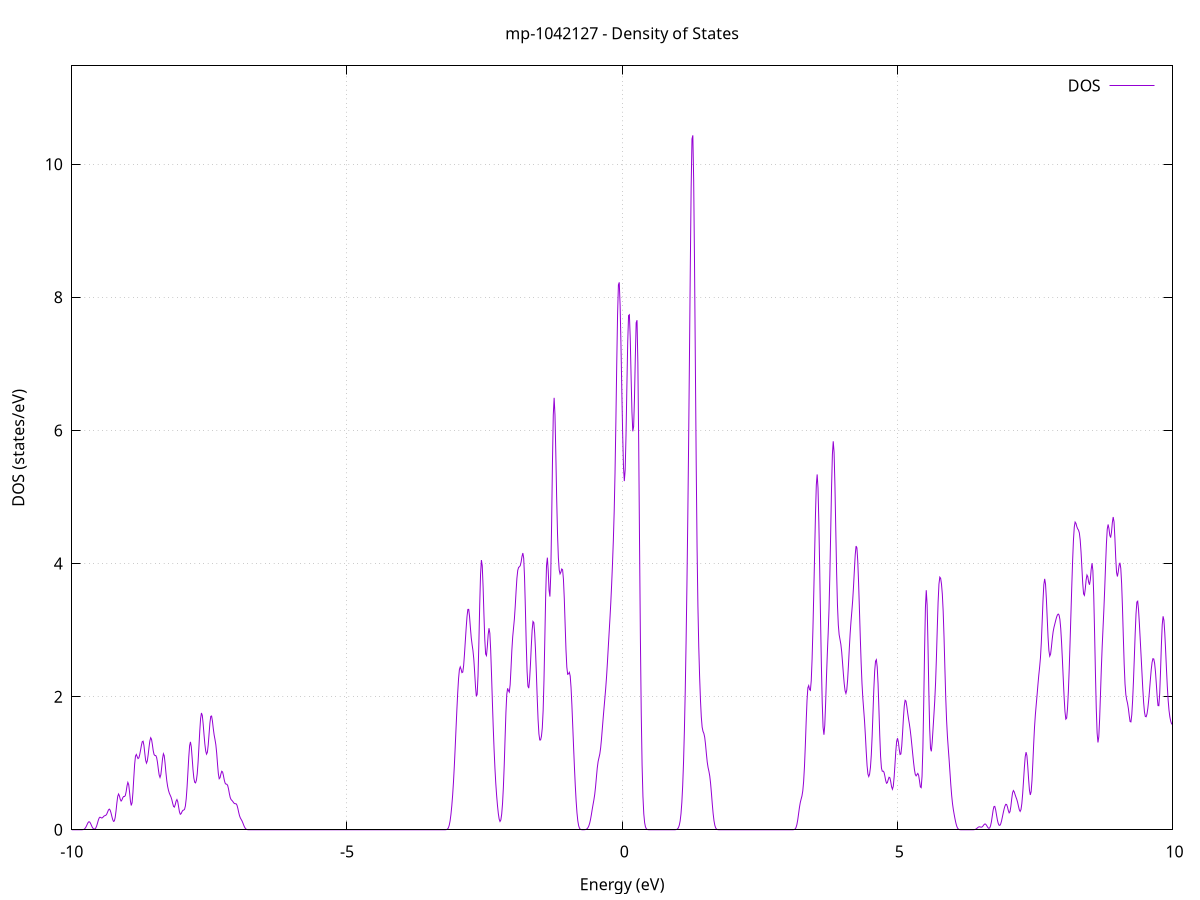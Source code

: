 set title 'mp-1042127 - Density of States'
set xlabel 'Energy (eV)'
set ylabel 'DOS (states/eV)'
set grid
set xrange [-10:10]
set yrange [0:11.476]
set xzeroaxis lt -1
set terminal png size 800,600
set output 'mp-1042127_dos_gnuplot.png'
plot '-' using 1:2 with lines title 'DOS'
-14.190700 0.000000
-14.175300 0.000000
-14.160000 0.000000
-14.144600 0.000000
-14.129200 0.000000
-14.113800 0.000000
-14.098500 0.000000
-14.083100 0.000000
-14.067700 0.000000
-14.052400 0.000000
-14.037000 0.000000
-14.021600 0.000000
-14.006300 0.000000
-13.990900 0.000000
-13.975500 0.000000
-13.960200 0.000000
-13.944800 0.000000
-13.929400 0.000000
-13.914100 0.000000
-13.898700 0.000000
-13.883300 0.000000
-13.868000 0.000000
-13.852600 0.000000
-13.837200 0.000000
-13.821900 0.000000
-13.806500 0.000000
-13.791100 0.000000
-13.775800 0.000000
-13.760400 0.000000
-13.745000 0.000000
-13.729700 0.000000
-13.714300 0.000000
-13.698900 0.000000
-13.683600 0.000000
-13.668200 0.000000
-13.652800 0.000000
-13.637500 0.000000
-13.622100 0.000000
-13.606700 0.000000
-13.591400 0.000000
-13.576000 0.000000
-13.560600 0.000000
-13.545200 0.000000
-13.529900 0.000000
-13.514500 0.000000
-13.499100 0.000000
-13.483800 0.000000
-13.468400 0.000000
-13.453000 0.000000
-13.437700 0.000000
-13.422300 0.000000
-13.406900 0.000000
-13.391600 0.000000
-13.376200 0.000000
-13.360800 0.000000
-13.345500 0.000000
-13.330100 0.000000
-13.314700 0.000000
-13.299400 0.000000
-13.284000 0.000000
-13.268600 0.000000
-13.253300 0.000000
-13.237900 0.000000
-13.222500 0.000000
-13.207200 0.000000
-13.191800 0.000000
-13.176400 0.000000
-13.161100 0.000000
-13.145700 0.000000
-13.130300 0.000000
-13.115000 0.000000
-13.099600 0.000000
-13.084200 0.000000
-13.068900 0.000000
-13.053500 0.000000
-13.038100 0.000000
-13.022800 0.000000
-13.007400 0.000000
-12.992000 0.000000
-12.976600 0.000000
-12.961300 0.000000
-12.945900 0.000000
-12.930500 0.000000
-12.915200 0.000000
-12.899800 0.000000
-12.884400 0.000000
-12.869100 0.000000
-12.853700 0.000000
-12.838300 0.000000
-12.823000 0.000000
-12.807600 0.000000
-12.792200 0.000000
-12.776900 0.000000
-12.761500 0.000000
-12.746100 0.000000
-12.730800 0.000000
-12.715400 0.000000
-12.700000 0.000000
-12.684700 0.000000
-12.669300 0.000000
-12.653900 0.000000
-12.638600 0.000100
-12.623200 0.000500
-12.607800 0.002000
-12.592500 0.006300
-12.577100 0.017300
-12.561700 0.040500
-12.546400 0.082000
-12.531000 0.146000
-12.515600 0.232500
-12.500300 0.336300
-12.484900 0.448100
-12.469500 0.556100
-12.454100 0.651400
-12.438800 0.733100
-12.423400 0.808600
-12.408000 0.887600
-12.392700 0.975000
-12.377300 1.067600
-12.361900 1.157600
-12.346600 1.237700
-12.331200 1.304400
-12.315800 1.360700
-12.300500 1.422100
-12.285100 1.514100
-12.269700 1.656100
-12.254400 1.842300
-12.239000 2.041200
-12.223600 2.213900
-12.208300 2.333500
-12.192900 2.394000
-12.177500 2.413500
-12.162200 2.426100
-12.146800 2.459400
-12.131400 2.507000
-12.116100 2.525700
-12.100700 2.466100
-12.085300 2.312600
-12.070000 2.098800
-12.054600 1.889700
-12.039200 1.747100
-12.023900 1.697600
-12.008500 1.714600
-11.993100 1.728000
-11.977800 1.665400
-11.962400 1.501400
-11.947000 1.271400
-11.931700 1.040200
-11.916300 0.856200
-11.900900 0.733900
-11.885500 0.665300
-11.870200 0.633700
-11.854800 0.617800
-11.839400 0.595000
-11.824100 0.554600
-11.808700 0.506900
-11.793300 0.473300
-11.778000 0.471600
-11.762600 0.514900
-11.747200 0.618500
-11.731900 0.793700
-11.716500 1.025700
-11.701100 1.261900
-11.685800 1.431600
-11.670400 1.488200
-11.655000 1.438900
-11.639700 1.334600
-11.624300 1.235500
-11.608900 1.185800
-11.593600 1.210800
-11.578200 1.317900
-11.562800 1.488700
-11.547500 1.675900
-11.532100 1.820400
-11.516700 1.885300
-11.501400 1.877900
-11.486000 1.834800
-11.470600 1.787000
-11.455300 1.741000
-11.439900 1.689800
-11.424500 1.631000
-11.409200 1.572500
-11.393800 1.523700
-11.378400 1.486200
-11.363100 1.451700
-11.347700 1.410300
-11.332300 1.357900
-11.316900 1.294000
-11.301600 1.220000
-11.286200 1.141600
-11.270800 1.068300
-11.255500 1.007200
-11.240100 0.957200
-11.224700 0.908300
-11.209400 0.846400
-11.194000 0.762400
-11.178600 0.662200
-11.163300 0.565700
-11.147900 0.492600
-11.132500 0.452800
-11.117200 0.449400
-11.101800 0.481800
-11.086400 0.539200
-11.071100 0.596200
-11.055700 0.623000
-11.040300 0.603200
-11.025000 0.545400
-11.009600 0.479400
-10.994200 0.436700
-10.978900 0.426900
-10.963500 0.433000
-10.948100 0.428700
-10.932800 0.399700
-10.917400 0.348500
-10.902000 0.283600
-10.886700 0.213200
-10.871300 0.146100
-10.855900 0.094300
-10.840600 0.068500
-10.825200 0.075600
-10.809800 0.116700
-10.794400 0.186000
-10.779100 0.267700
-10.763700 0.335400
-10.748300 0.361400
-10.733000 0.333000
-10.717600 0.262300
-10.702200 0.179300
-10.686900 0.113900
-10.671500 0.081000
-10.656100 0.079000
-10.640800 0.101500
-10.625400 0.160200
-10.610000 0.321400
-10.594700 0.744000
-10.579300 1.677800
-10.563900 3.360000
-10.548600 5.797600
-10.533200 8.569000
-10.517800 10.882600
-10.502500 11.980700
-10.487100 11.625900
-10.471700 10.251700
-10.456400 8.640600
-10.441000 7.423300
-10.425600 6.793400
-10.410300 6.565700
-10.394900 6.416200
-10.379500 6.091400
-10.364200 5.496100
-10.348800 4.680300
-10.333400 3.772900
-10.318100 2.905000
-10.302700 2.158100
-10.287300 1.555700
-10.272000 1.085000
-10.256600 0.724500
-10.241200 0.457600
-10.225800 0.270600
-10.210500 0.148700
-10.195100 0.075100
-10.179700 0.034300
-10.164400 0.013900
-10.149000 0.004900
-10.133600 0.001500
-10.118300 0.000400
-10.102900 0.000100
-10.087500 0.000000
-10.072200 0.000000
-10.056800 0.000000
-10.041400 0.000000
-10.026100 0.000000
-10.010700 0.000000
-9.995300 0.000000
-9.980000 0.000000
-9.964600 0.000000
-9.949200 0.000000
-9.933900 0.000000
-9.918500 0.000000
-9.903100 0.000000
-9.887800 0.000000
-9.872400 0.000000
-9.857000 0.000000
-9.841700 0.000000
-9.826300 0.000200
-9.810900 0.000700
-9.795600 0.002200
-9.780200 0.006400
-9.764800 0.015400
-9.749500 0.031700
-9.734100 0.055900
-9.718700 0.084400
-9.703400 0.109400
-9.688000 0.121300
-9.672600 0.114900
-9.657200 0.092600
-9.641900 0.063200
-9.626500 0.036500
-9.611100 0.018400
-9.595800 0.010300
-9.580400 0.012200
-9.565000 0.025900
-9.549700 0.054000
-9.534300 0.095400
-9.518900 0.141200
-9.503600 0.175900
-9.488200 0.188900
-9.472800 0.183800
-9.457500 0.176800
-9.442100 0.181000
-9.426700 0.195100
-9.411400 0.207700
-9.396000 0.212900
-9.380600 0.218100
-9.365300 0.235200
-9.349900 0.265700
-9.334500 0.296700
-9.319200 0.310600
-9.303800 0.296700
-9.288400 0.256900
-9.273100 0.204100
-9.257700 0.155100
-9.242300 0.126200
-9.227000 0.132100
-9.211600 0.184200
-9.196200 0.282500
-9.180900 0.403300
-9.165500 0.501600
-9.150100 0.537400
-9.134700 0.509000
-9.119400 0.457200
-9.104000 0.431600
-9.088600 0.448700
-9.073300 0.482600
-9.057900 0.499900
-9.042500 0.499400
-9.027200 0.515100
-9.011800 0.575000
-8.996400 0.660500
-8.981100 0.711700
-8.965700 0.678000
-8.950300 0.564700
-8.935000 0.434200
-8.919600 0.365100
-8.904200 0.407600
-8.888900 0.562000
-8.873500 0.779400
-8.858100 0.983000
-8.842800 1.106100
-8.827400 1.131300
-8.812000 1.098600
-8.796700 1.069400
-8.781300 1.080300
-8.765900 1.128500
-8.750600 1.195700
-8.735200 1.267100
-8.719800 1.323500
-8.704500 1.331200
-8.689100 1.266800
-8.673700 1.151300
-8.658400 1.044800
-8.643000 1.001300
-8.627600 1.035100
-8.612300 1.125800
-8.596900 1.238900
-8.581500 1.336700
-8.566100 1.383000
-8.550800 1.358200
-8.535400 1.277400
-8.520000 1.186500
-8.504700 1.129600
-8.489300 1.115900
-8.473900 1.115000
-8.458600 1.086400
-8.443200 1.013000
-8.427800 0.912200
-8.412500 0.823000
-8.397100 0.786100
-8.381700 0.827300
-8.366400 0.939100
-8.351000 1.069100
-8.335600 1.142300
-8.320300 1.112900
-8.304900 0.998300
-8.289500 0.857200
-8.274200 0.737900
-8.258800 0.652800
-8.243400 0.593200
-8.228100 0.550900
-8.212700 0.520800
-8.197300 0.492000
-8.182000 0.451100
-8.166600 0.396900
-8.151200 0.350300
-8.135900 0.340500
-8.120500 0.376300
-8.105100 0.429900
-8.089800 0.454100
-8.074400 0.420600
-8.059000 0.343900
-8.043700 0.268600
-8.028300 0.232900
-8.012900 0.242100
-7.997500 0.271200
-7.982200 0.291400
-7.966800 0.296100
-7.951400 0.306800
-7.936100 0.356600
-7.920700 0.467800
-7.905300 0.642900
-7.890000 0.864000
-7.874600 1.091000
-7.859200 1.262900
-7.843900 1.320100
-7.828500 1.245100
-7.813100 1.081100
-7.797800 0.905100
-7.782400 0.777400
-7.767000 0.714200
-7.751700 0.704300
-7.736300 0.742100
-7.720900 0.840800
-7.705600 1.012400
-7.690200 1.242500
-7.674800 1.483700
-7.659500 1.672000
-7.644100 1.754700
-7.628700 1.717700
-7.613400 1.592800
-7.598000 1.435400
-7.582600 1.291300
-7.567300 1.185500
-7.551900 1.136300
-7.536500 1.163000
-7.521200 1.272000
-7.505800 1.437300
-7.490400 1.602100
-7.475000 1.704000
-7.459700 1.709100
-7.444300 1.630900
-7.428900 1.519700
-7.413600 1.425000
-7.398200 1.356200
-7.382800 1.278700
-7.367500 1.153600
-7.352100 0.987800
-7.336700 0.839000
-7.321400 0.767000
-7.306000 0.781900
-7.290600 0.839200
-7.275300 0.879000
-7.259900 0.868400
-7.244500 0.813700
-7.229200 0.746800
-7.213800 0.700200
-7.198400 0.685300
-7.183100 0.684400
-7.167700 0.665900
-7.152300 0.613800
-7.137000 0.543500
-7.121600 0.485500
-7.106200 0.454900
-7.090900 0.441300
-7.075500 0.426800
-7.060100 0.407700
-7.044800 0.394100
-7.029400 0.391900
-7.014000 0.390200
-6.998700 0.369600
-6.983300 0.323100
-6.967900 0.263600
-6.952600 0.211700
-6.937200 0.177600
-6.921800 0.155200
-6.906400 0.132000
-6.891100 0.101900
-6.875700 0.068600
-6.860300 0.039500
-6.845000 0.019300
-6.829600 0.008000
-6.814200 0.002800
-6.798900 0.000800
-6.783500 0.000200
-6.768100 0.000000
-6.752800 0.000000
-6.737400 0.000000
-6.722000 0.000000
-6.706700 0.000000
-6.691300 0.000000
-6.675900 0.000000
-6.660600 0.000000
-6.645200 0.000000
-6.629800 0.000000
-6.614500 0.000000
-6.599100 0.000000
-6.583700 0.000000
-6.568400 0.000000
-6.553000 0.000000
-6.537600 0.000000
-6.522300 0.000000
-6.506900 0.000000
-6.491500 0.000000
-6.476200 0.000000
-6.460800 0.000000
-6.445400 0.000000
-6.430100 0.000000
-6.414700 0.000000
-6.399300 0.000000
-6.384000 0.000000
-6.368600 0.000000
-6.353200 0.000000
-6.337800 0.000000
-6.322500 0.000000
-6.307100 0.000000
-6.291700 0.000000
-6.276400 0.000000
-6.261000 0.000000
-6.245600 0.000000
-6.230300 0.000000
-6.214900 0.000000
-6.199500 0.000000
-6.184200 0.000000
-6.168800 0.000000
-6.153400 0.000000
-6.138100 0.000000
-6.122700 0.000000
-6.107300 0.000000
-6.092000 0.000000
-6.076600 0.000000
-6.061200 0.000000
-6.045900 0.000000
-6.030500 0.000000
-6.015100 0.000000
-5.999800 0.000000
-5.984400 0.000000
-5.969000 0.000000
-5.953700 0.000000
-5.938300 0.000000
-5.922900 0.000000
-5.907600 0.000000
-5.892200 0.000000
-5.876800 0.000000
-5.861500 0.000000
-5.846100 0.000000
-5.830700 0.000000
-5.815300 0.000000
-5.800000 0.000000
-5.784600 0.000000
-5.769200 0.000000
-5.753900 0.000000
-5.738500 0.000000
-5.723100 0.000000
-5.707800 0.000000
-5.692400 0.000000
-5.677000 0.000000
-5.661700 0.000000
-5.646300 0.000000
-5.630900 0.000000
-5.615600 0.000000
-5.600200 0.000000
-5.584800 0.000000
-5.569500 0.000000
-5.554100 0.000000
-5.538700 0.000000
-5.523400 0.000000
-5.508000 0.000000
-5.492600 0.000000
-5.477300 0.000000
-5.461900 0.000000
-5.446500 0.000000
-5.431200 0.000000
-5.415800 0.000000
-5.400400 0.000000
-5.385100 0.000000
-5.369700 0.000000
-5.354300 0.000000
-5.339000 0.000000
-5.323600 0.000000
-5.308200 0.000000
-5.292900 0.000000
-5.277500 0.000000
-5.262100 0.000000
-5.246700 0.000000
-5.231400 0.000000
-5.216000 0.000000
-5.200600 0.000000
-5.185300 0.000000
-5.169900 0.000000
-5.154500 0.000000
-5.139200 0.000000
-5.123800 0.000000
-5.108400 0.000000
-5.093100 0.000000
-5.077700 0.000000
-5.062300 0.000000
-5.047000 0.000000
-5.031600 0.000000
-5.016200 0.000000
-5.000900 0.000000
-4.985500 0.000000
-4.970100 0.000000
-4.954800 0.000000
-4.939400 0.000000
-4.924000 0.000000
-4.908700 0.000000
-4.893300 0.000000
-4.877900 0.000000
-4.862600 0.000000
-4.847200 0.000000
-4.831800 0.000000
-4.816500 0.000000
-4.801100 0.000000
-4.785700 0.000000
-4.770400 0.000000
-4.755000 0.000000
-4.739600 0.000000
-4.724300 0.000000
-4.708900 0.000000
-4.693500 0.000000
-4.678100 0.000000
-4.662800 0.000000
-4.647400 0.000000
-4.632000 0.000000
-4.616700 0.000000
-4.601300 0.000000
-4.585900 0.000000
-4.570600 0.000000
-4.555200 0.000000
-4.539800 0.000000
-4.524500 0.000000
-4.509100 0.000000
-4.493700 0.000000
-4.478400 0.000000
-4.463000 0.000000
-4.447600 0.000000
-4.432300 0.000000
-4.416900 0.000000
-4.401500 0.000000
-4.386200 0.000000
-4.370800 0.000000
-4.355400 0.000000
-4.340100 0.000000
-4.324700 0.000000
-4.309300 0.000000
-4.294000 0.000000
-4.278600 0.000000
-4.263200 0.000000
-4.247900 0.000000
-4.232500 0.000000
-4.217100 0.000000
-4.201800 0.000000
-4.186400 0.000000
-4.171000 0.000000
-4.155600 0.000000
-4.140300 0.000000
-4.124900 0.000000
-4.109500 0.000000
-4.094200 0.000000
-4.078800 0.000000
-4.063400 0.000000
-4.048100 0.000000
-4.032700 0.000000
-4.017300 0.000000
-4.002000 0.000000
-3.986600 0.000000
-3.971200 0.000000
-3.955900 0.000000
-3.940500 0.000000
-3.925100 0.000000
-3.909800 0.000000
-3.894400 0.000000
-3.879000 0.000000
-3.863700 0.000000
-3.848300 0.000000
-3.832900 0.000000
-3.817600 0.000000
-3.802200 0.000000
-3.786800 0.000000
-3.771500 0.000000
-3.756100 0.000000
-3.740700 0.000000
-3.725400 0.000000
-3.710000 0.000000
-3.694600 0.000000
-3.679300 0.000000
-3.663900 0.000000
-3.648500 0.000000
-3.633200 0.000000
-3.617800 0.000000
-3.602400 0.000000
-3.587000 0.000000
-3.571700 0.000000
-3.556300 0.000000
-3.540900 0.000000
-3.525600 0.000000
-3.510200 0.000000
-3.494800 0.000000
-3.479500 0.000000
-3.464100 0.000000
-3.448700 0.000000
-3.433400 0.000000
-3.418000 0.000000
-3.402600 0.000000
-3.387300 0.000000
-3.371900 0.000000
-3.356500 0.000000
-3.341200 0.000000
-3.325800 0.000000
-3.310400 0.000000
-3.295100 0.000000
-3.279700 0.000000
-3.264300 0.000000
-3.249000 0.000000
-3.233600 0.000000
-3.218200 0.000200
-3.202900 0.001000
-3.187500 0.003700
-3.172100 0.011500
-3.156800 0.030400
-3.141400 0.068700
-3.126000 0.134200
-3.110700 0.231200
-3.095300 0.359900
-3.079900 0.521000
-3.064600 0.719300
-3.049200 0.958600
-3.033800 1.231900
-3.018400 1.520000
-3.003100 1.801700
-2.987700 2.059200
-2.972300 2.271200
-2.957000 2.407300
-2.941600 2.447300
-2.926200 2.410600
-2.910900 2.360800
-2.895500 2.369300
-2.880100 2.468500
-2.864800 2.638600
-2.849400 2.837400
-2.834000 3.033400
-2.818700 3.203500
-2.803300 3.310400
-2.787900 3.311500
-2.772600 3.201500
-2.757200 3.034900
-2.741800 2.885400
-2.726500 2.782800
-2.711100 2.694900
-2.695700 2.566100
-2.680400 2.373500
-2.665000 2.155500
-2.649600 2.005800
-2.634300 2.034800
-2.618900 2.309700
-2.603500 2.801000
-2.588200 3.373200
-2.572800 3.839500
-2.557400 4.051800
-2.542100 3.967500
-2.526700 3.651900
-2.511300 3.235600
-2.495900 2.861400
-2.480600 2.640400
-2.465200 2.616700
-2.449800 2.750300
-2.434500 2.931600
-2.419100 3.028400
-2.403700 2.950600
-2.388400 2.692300
-2.373000 2.319800
-2.357600 1.916900
-2.342300 1.538700
-2.326900 1.206900
-2.311500 0.927000
-2.296200 0.699000
-2.280800 0.515700
-2.265400 0.366000
-2.250100 0.245500
-2.234700 0.160800
-2.219300 0.124600
-2.204000 0.147400
-2.188600 0.235500
-2.173200 0.395800
-2.157900 0.639100
-2.142500 0.972600
-2.127100 1.372700
-2.111800 1.762200
-2.096400 2.033300
-2.081000 2.125000
-2.065700 2.089600
-2.050300 2.068300
-2.034900 2.179300
-2.019600 2.422200
-2.004200 2.693700
-1.988800 2.897400
-1.973500 3.031300
-1.958100 3.166600
-1.942700 3.356500
-1.927300 3.582200
-1.912000 3.779100
-1.896600 3.898600
-1.881200 3.942200
-1.865900 3.950700
-1.850500 3.969800
-1.835100 4.024700
-1.819800 4.106000
-1.804400 4.157400
-1.789000 4.081600
-1.773700 3.799700
-1.758300 3.331200
-1.742900 2.806800
-1.727600 2.385500
-1.712200 2.158100
-1.696800 2.127700
-1.681500 2.253100
-1.666100 2.484400
-1.650700 2.760100
-1.635400 3.000300
-1.620000 3.129500
-1.604600 3.111500
-1.589300 2.954900
-1.573900 2.689200
-1.558500 2.348900
-1.543200 1.982600
-1.527800 1.658900
-1.512400 1.441500
-1.497100 1.348800
-1.481700 1.348800
-1.466300 1.404600
-1.451000 1.529700
-1.435600 1.791000
-1.420200 2.247600
-1.404900 2.870800
-1.389500 3.514000
-1.374100 3.968900
-1.358700 4.087900
-1.343400 3.894100
-1.328000 3.599100
-1.312600 3.503300
-1.297300 3.828400
-1.281900 4.575700
-1.266500 5.499100
-1.251200 6.230800
-1.235800 6.489600
-1.220400 6.233100
-1.205100 5.644600
-1.189700 4.986000
-1.174300 4.446400
-1.159000 4.090700
-1.143600 3.902900
-1.128200 3.844400
-1.112900 3.870300
-1.097500 3.917900
-1.082100 3.905900
-1.066800 3.764200
-1.051400 3.474000
-1.036000 3.087300
-1.020700 2.709200
-1.005300 2.443900
-0.989900 2.335800
-0.974600 2.342900
-0.959200 2.365400
-0.943800 2.309200
-0.928500 2.137500
-0.913100 1.872400
-0.897700 1.561100
-0.882400 1.242900
-0.867000 0.940500
-0.851600 0.667300
-0.836200 0.435600
-0.820900 0.256200
-0.805500 0.133200
-0.790100 0.060200
-0.774800 0.023400
-0.759400 0.007700
-0.744000 0.002200
-0.728700 0.000500
-0.713300 0.000200
-0.697900 0.000200
-0.682600 0.000900
-0.667200 0.002700
-0.651800 0.007100
-0.636500 0.016100
-0.621100 0.032100
-0.605700 0.057800
-0.590400 0.097000
-0.575000 0.152900
-0.559600 0.224700
-0.544300 0.303600
-0.528900 0.378200
-0.513500 0.448600
-0.498200 0.532400
-0.482800 0.648600
-0.467400 0.792200
-0.452100 0.928900
-0.436700 1.024900
-0.421300 1.082200
-0.406000 1.138100
-0.390600 1.230000
-0.375200 1.364800
-0.359900 1.522300
-0.344500 1.680900
-0.329100 1.831100
-0.313800 1.975800
-0.298400 2.127500
-0.283000 2.303800
-0.267600 2.511700
-0.252300 2.736200
-0.236900 2.956800
-0.221500 3.174500
-0.206200 3.412100
-0.190800 3.686100
-0.175400 3.993700
-0.160100 4.341700
-0.144700 4.775900
-0.129300 5.362900
-0.114000 6.124600
-0.098600 6.977200
-0.083200 7.733600
-0.067900 8.186400
-0.052500 8.223800
-0.037100 7.882900
-0.021800 7.298900
-0.006400 6.616500
0.009000 5.958700
0.024300 5.453300
0.039700 5.238400
0.055100 5.406100
0.070400 5.929900
0.085800 6.648000
0.101200 7.320900
0.116500 7.725400
0.131900 7.737200
0.147300 7.378500
0.162600 6.812900
0.178000 6.277800
0.193400 5.986400
0.208700 6.057000
0.224100 6.483100
0.239500 7.106600
0.254800 7.616800
0.270200 7.655200
0.285600 7.017000
0.301000 5.789000
0.316300 4.289100
0.331700 2.867500
0.347100 1.743900
0.362400 0.973000
0.377800 0.501900
0.393200 0.240300
0.408500 0.106700
0.423900 0.043500
0.439300 0.016000
0.454600 0.005200
0.470000 0.001500
0.485400 0.000400
0.500700 0.000100
0.516100 0.000000
0.531500 0.000000
0.546800 0.000000
0.562200 0.000000
0.577600 0.000000
0.592900 0.000000
0.608300 0.000000
0.623700 0.000000
0.639000 0.000000
0.654400 0.000000
0.669800 0.000000
0.685100 0.000000
0.700500 0.000000
0.715900 0.000000
0.731200 0.000000
0.746600 0.000000
0.762000 0.000000
0.777300 0.000000
0.792700 0.000000
0.808100 0.000000
0.823500 0.000000
0.838800 0.000000
0.854200 0.000000
0.869600 0.000000
0.884900 0.000000
0.900300 0.000000
0.915700 0.000000
0.931000 0.000000
0.946400 0.000100
0.961800 0.000500
0.977100 0.001700
0.992500 0.005300
1.007900 0.014100
1.023200 0.032800
1.038600 0.068800
1.054000 0.132900
1.069300 0.240500
1.084700 0.410400
1.100100 0.662000
1.115400 1.012700
1.130800 1.479500
1.146200 2.076600
1.161500 2.807300
1.176900 3.665000
1.192300 4.652700
1.207600 5.793500
1.223000 7.090200
1.238400 8.448700
1.253700 9.642300
1.269100 10.378400
1.284500 10.432500
1.299800 9.758500
1.315200 8.509400
1.330600 6.976200
1.345900 5.478600
1.361300 4.249200
1.376700 3.362100
1.392100 2.751900
1.407400 2.305900
1.422800 1.955300
1.438200 1.695800
1.453500 1.542500
1.468900 1.478900
1.484300 1.449200
1.499600 1.392600
1.515000 1.283500
1.530400 1.144100
1.545700 1.019500
1.561100 0.936100
1.576500 0.878800
1.591800 0.807800
1.607200 0.695500
1.622600 0.546200
1.637900 0.386400
1.653300 0.244300
1.668700 0.136800
1.684000 0.067100
1.699400 0.028600
1.714800 0.010400
1.730100 0.003200
1.745500 0.000800
1.760900 0.000200
1.776200 0.000000
1.791600 0.000000
1.807000 0.000000
1.822300 0.000000
1.837700 0.000000
1.853100 0.000000
1.868400 0.000000
1.883800 0.000000
1.899200 0.000000
1.914500 0.000000
1.929900 0.000000
1.945300 0.000000
1.960700 0.000000
1.976000 0.000000
1.991400 0.000000
2.006800 0.000000
2.022100 0.000000
2.037500 0.000000
2.052900 0.000000
2.068200 0.000000
2.083600 0.000000
2.099000 0.000000
2.114300 0.000000
2.129700 0.000000
2.145100 0.000000
2.160400 0.000000
2.175800 0.000000
2.191200 0.000000
2.206500 0.000000
2.221900 0.000000
2.237300 0.000000
2.252600 0.000000
2.268000 0.000000
2.283400 0.000000
2.298700 0.000000
2.314100 0.000000
2.329500 0.000000
2.344800 0.000000
2.360200 0.000000
2.375600 0.000000
2.390900 0.000000
2.406300 0.000000
2.421700 0.000000
2.437000 0.000000
2.452400 0.000000
2.467800 0.000000
2.483200 0.000000
2.498500 0.000000
2.513900 0.000000
2.529300 0.000000
2.544600 0.000000
2.560000 0.000000
2.575400 0.000000
2.590700 0.000000
2.606100 0.000000
2.621500 0.000000
2.636800 0.000000
2.652200 0.000000
2.667600 0.000000
2.682900 0.000000
2.698300 0.000000
2.713700 0.000000
2.729000 0.000000
2.744400 0.000000
2.759800 0.000000
2.775100 0.000000
2.790500 0.000000
2.805900 0.000000
2.821200 0.000000
2.836600 0.000000
2.852000 0.000000
2.867300 0.000000
2.882700 0.000000
2.898100 0.000000
2.913400 0.000000
2.928800 0.000000
2.944200 0.000000
2.959500 0.000000
2.974900 0.000000
2.990300 0.000000
3.005600 0.000000
3.021000 0.000000
3.036400 0.000000
3.051800 0.000000
3.067100 0.000000
3.082500 0.000000
3.097900 0.000200
3.113200 0.001000
3.128600 0.003900
3.144000 0.012500
3.159300 0.033800
3.174700 0.076600
3.190100 0.146400
3.205400 0.237400
3.220800 0.331100
3.236200 0.406600
3.251500 0.458700
3.266900 0.506400
3.282300 0.583900
3.297600 0.725100
3.313000 0.952100
3.328400 1.264400
3.343700 1.621800
3.359100 1.941400
3.374500 2.133300
3.389800 2.165900
3.405200 2.107900
3.420600 2.094800
3.435900 2.239000
3.451300 2.563400
3.466700 3.020100
3.482000 3.558400
3.497400 4.148900
3.512800 4.732600
3.528100 5.179600
3.543500 5.338100
3.558900 5.134100
3.574200 4.617100
3.589600 3.915200
3.605000 3.163000
3.620400 2.465900
3.635700 1.903000
3.651100 1.540400
3.666500 1.427700
3.681800 1.570300
3.697200 1.899800
3.712600 2.290400
3.727900 2.638900
3.743300 2.946200
3.758700 3.310200
3.774000 3.824500
3.789400 4.476200
3.804800 5.137400
3.820100 5.637100
3.835500 5.835600
3.850900 5.669100
3.866200 5.180000
3.881600 4.516800
3.897000 3.870300
3.912300 3.378200
3.927700 3.078400
3.943100 2.930500
3.958400 2.859100
3.973800 2.787900
3.989200 2.671300
4.004500 2.511600
4.019900 2.341900
4.035300 2.193500
4.050600 2.087900
4.066000 2.048300
4.081400 2.100000
4.096700 2.250200
4.112100 2.473900
4.127500 2.722100
4.142900 2.947300
4.158200 3.128700
4.173600 3.282000
4.189000 3.446900
4.204300 3.655400
4.219700 3.901000
4.235100 4.129900
4.250400 4.262400
4.265800 4.235100
4.281200 4.035300
4.296500 3.702900
4.311900 3.300400
4.327300 2.886100
4.342600 2.506900
4.358000 2.199400
4.373400 1.975800
4.388700 1.806900
4.404100 1.635200
4.419500 1.420300
4.434800 1.177900
4.450200 0.966800
4.465600 0.837900
4.480900 0.800000
4.496300 0.835400
4.511700 0.936800
4.527000 1.121700
4.542400 1.404900
4.557800 1.759600
4.573100 2.112100
4.588500 2.383100
4.603900 2.532500
4.619200 2.555400
4.634600 2.446300
4.650000 2.193800
4.665300 1.822600
4.680700 1.420900
4.696100 1.101300
4.711500 0.927500
4.726800 0.879000
4.742200 0.881400
4.757600 0.865600
4.772900 0.810000
4.788300 0.740300
4.803700 0.698800
4.819000 0.707800
4.834400 0.752100
4.849800 0.789400
4.865100 0.781100
4.880500 0.721400
4.895900 0.645600
4.911200 0.609200
4.926600 0.654800
4.942000 0.789500
4.957300 0.983800
4.972700 1.183900
4.988100 1.328900
5.003400 1.374900
5.018800 1.320000
5.034200 1.213000
5.049500 1.130900
5.064900 1.138700
5.080300 1.257300
5.095600 1.458500
5.111000 1.681300
5.126400 1.858900
5.141700 1.945200
5.157100 1.933200
5.172500 1.854800
5.187800 1.756800
5.203200 1.669000
5.218600 1.590300
5.233900 1.501700
5.249300 1.391700
5.264700 1.265800
5.280100 1.136300
5.295400 1.012300
5.310800 0.904500
5.326200 0.831700
5.341500 0.809900
5.356900 0.828800
5.372300 0.846400
5.387600 0.818100
5.403000 0.735300
5.418400 0.644000
5.433700 0.632600
5.449100 0.803000
5.464500 1.230400
5.479800 1.906700
5.495200 2.693000
5.510600 3.339000
5.525900 3.599100
5.541300 3.380000
5.556700 2.798400
5.572000 2.103000
5.587400 1.534000
5.602800 1.224100
5.618100 1.178300
5.633500 1.311600
5.648900 1.514300
5.664200 1.718300
5.679600 1.930800
5.695000 2.207100
5.710300 2.582200
5.725700 3.019300
5.741100 3.420500
5.756400 3.689600
5.771800 3.795500
5.787200 3.778200
5.802600 3.690900
5.817900 3.538000
5.833300 3.279400
5.848700 2.895200
5.864000 2.435000
5.879400 1.994700
5.894800 1.649400
5.910100 1.408100
5.925500 1.226600
5.940900 1.053500
5.956200 0.867200
5.971600 0.680700
5.987000 0.519100
6.002300 0.395800
6.017700 0.304500
6.033100 0.229900
6.048400 0.162000
6.063800 0.101800
6.079200 0.055400
6.094500 0.025700
6.109900 0.010000
6.125300 0.003300
6.140600 0.000900
6.156000 0.000200
6.171400 0.000000
6.186700 0.000000
6.202100 0.000000
6.217500 0.000000
6.232800 0.000000
6.248200 0.000000
6.263600 0.000000
6.278900 0.000000
6.294300 0.000000
6.309700 0.000000
6.325000 0.000000
6.340400 0.000000
6.355800 0.000000
6.371200 0.000200
6.386500 0.000700
6.401900 0.002300
6.417300 0.006000
6.432600 0.012900
6.448000 0.023000
6.463400 0.034300
6.478700 0.042600
6.494100 0.044800
6.509500 0.041800
6.524800 0.038800
6.540200 0.042500
6.555600 0.055400
6.570900 0.073200
6.586300 0.086100
6.601700 0.086000
6.617000 0.071900
6.632400 0.050300
6.647800 0.030900
6.663100 0.021600
6.678500 0.028700
6.693900 0.059100
6.709200 0.118400
6.724600 0.202300
6.740000 0.289800
6.755300 0.347800
6.770700 0.351800
6.786100 0.303200
6.801400 0.227300
6.816800 0.153500
6.832200 0.099200
6.847500 0.069700
6.862900 0.065600
6.878300 0.087300
6.893600 0.132300
6.909000 0.191800
6.924400 0.254100
6.939800 0.310500
6.955100 0.355800
6.970500 0.382700
6.985900 0.380000
7.001200 0.343800
7.016600 0.290100
7.032000 0.254200
7.047300 0.271100
7.062700 0.350000
7.078100 0.461700
7.093400 0.554100
7.108800 0.589200
7.124200 0.570100
7.139500 0.529000
7.154900 0.491800
7.170300 0.457500
7.185600 0.412400
7.201000 0.354300
7.216400 0.300400
7.231700 0.276200
7.247100 0.303800
7.262500 0.394000
7.277800 0.543900
7.293200 0.735800
7.308600 0.936500
7.323900 1.097300
7.339300 1.165800
7.354700 1.112300
7.370000 0.955700
7.385400 0.758700
7.400800 0.595700
7.416100 0.523400
7.431500 0.571500
7.446900 0.741600
7.462300 1.001800
7.477600 1.289400
7.493000 1.540800
7.508400 1.729800
7.523700 1.878100
7.539100 2.023200
7.554500 2.176400
7.569800 2.317700
7.585200 2.439300
7.600600 2.581600
7.615900 2.803900
7.631300 3.113600
7.646700 3.439600
7.662000 3.681100
7.677400 3.769700
7.692800 3.690400
7.708100 3.472400
7.723500 3.179700
7.738900 2.895500
7.754200 2.692700
7.769600 2.608600
7.785000 2.639200
7.800300 2.746000
7.815700 2.872800
7.831100 2.974100
7.846400 3.040500
7.861800 3.091200
7.877200 3.142600
7.892500 3.191000
7.907900 3.225600
7.923300 3.240700
7.938600 3.226900
7.954000 3.161900
7.969400 3.022900
7.984700 2.809500
8.000100 2.545100
8.015500 2.261000
8.030900 1.990700
8.046200 1.775900
8.061600 1.661900
8.077000 1.677100
8.092300 1.821400
8.107700 2.074700
8.123100 2.410900
8.138400 2.802500
8.153800 3.221300
8.169200 3.639900
8.184500 4.028000
8.199900 4.345000
8.215300 4.548200
8.230600 4.622600
8.246000 4.603300
8.261400 4.554700
8.276700 4.521900
8.292100 4.502300
8.307500 4.458900
8.322800 4.354300
8.338200 4.173500
8.353600 3.936000
8.368900 3.699600
8.384300 3.543600
8.399700 3.521500
8.415000 3.618100
8.430400 3.751800
8.445800 3.827400
8.461100 3.802300
8.476500 3.720100
8.491900 3.681200
8.507200 3.756900
8.522600 3.910800
8.538000 4.004500
8.553300 3.892800
8.568700 3.525300
8.584100 2.970300
8.599500 2.360000
8.614800 1.823600
8.630200 1.456100
8.645600 1.311600
8.660900 1.397300
8.676300 1.668600
8.691700 2.040800
8.707000 2.421100
8.722400 2.751000
8.737800 3.031700
8.753100 3.309000
8.768500 3.624700
8.783900 3.973000
8.799200 4.295900
8.814600 4.516600
8.830000 4.586700
8.845300 4.525800
8.860700 4.424100
8.876100 4.389700
8.891400 4.470100
8.906800 4.612500
8.922200 4.698700
8.937500 4.627200
8.952900 4.389500
8.968300 4.087500
8.983600 3.865400
8.999000 3.805000
9.014400 3.875500
9.029700 3.975800
9.045100 4.011000
9.060500 3.925900
9.075800 3.696700
9.091200 3.333300
9.106600 2.897200
9.122000 2.488900
9.137300 2.192400
9.152700 2.027900
9.168100 1.952600
9.183400 1.899000
9.198800 1.818700
9.214200 1.711800
9.229500 1.625500
9.244900 1.620600
9.260300 1.729500
9.275600 1.944700
9.291000 2.239000
9.306400 2.583400
9.321700 2.939200
9.337100 3.242900
9.352500 3.421400
9.367800 3.434600
9.383200 3.303500
9.398600 3.091200
9.413900 2.854300
9.429300 2.612900
9.444700 2.365500
9.460000 2.121600
9.475400 1.912200
9.490800 1.769000
9.506100 1.701700
9.521500 1.697800
9.536900 1.741800
9.552200 1.826900
9.567600 1.949500
9.583000 2.099500
9.598300 2.259100
9.613700 2.405600
9.629100 2.515100
9.644400 2.570400
9.659800 2.565700
9.675200 2.500400
9.690600 2.373500
9.705900 2.194600
9.721300 2.002000
9.736700 1.865400
9.752000 1.863700
9.767400 2.045200
9.782800 2.385100
9.798100 2.776800
9.813500 3.081600
9.828900 3.207100
9.844200 3.147400
9.859600 2.956200
9.875000 2.695900
9.890300 2.415100
9.905700 2.153900
9.921100 1.944000
9.936400 1.795800
9.951800 1.697200
9.967200 1.632300
9.982500 1.594600
9.997900 1.580100
10.013300 1.574400
10.028600 1.560600
10.044000 1.546700
10.059400 1.573100
10.074700 1.685200
10.090100 1.899400
10.105500 2.202000
10.120800 2.569500
10.136200 2.975500
10.151600 3.377300
10.166900 3.713800
10.182300 3.925200
10.197700 3.980600
10.213000 3.887500
10.228400 3.677600
10.243800 3.388200
10.259200 3.063300
10.274500 2.772700
10.289900 2.611000
10.305300 2.651400
10.320600 2.881400
10.336000 3.182400
10.351400 3.384900
10.366700 3.367200
10.382100 3.133600
10.397500 2.819200
10.412800 2.610200
10.428200 2.629200
10.443600 2.860300
10.458900 3.167000
10.474300 3.393800
10.489700 3.477100
10.505000 3.480600
10.520400 3.527200
10.535800 3.694900
10.551100 3.962500
10.566500 4.230000
10.581900 4.376500
10.597200 4.319800
10.612600 4.060700
10.628000 3.694400
10.643300 3.373900
10.658700 3.233700
10.674100 3.313300
10.689400 3.528800
10.704800 3.724500
10.720200 3.778100
10.735500 3.677100
10.750900 3.504700
10.766300 3.354100
10.781700 3.258800
10.797000 3.199900
10.812400 3.161000
10.827800 3.156400
10.843100 3.212700
10.858500 3.339800
10.873900 3.529000
10.889200 3.765600
10.904600 4.035500
10.920000 4.319500
10.935300 4.582500
10.950700 4.760700
10.966100 4.767000
10.981400 4.528400
10.996800 4.041400
11.012200 3.404600
11.027500 2.793100
11.042900 2.381300
11.058300 2.257900
11.073600 2.385900
11.089000 2.631300
11.104400 2.837700
11.119700 2.903400
11.135100 2.817200
11.150500 2.638700
11.165800 2.444000
11.181200 2.284000
11.196600 2.182000
11.211900 2.151400
11.227300 2.196400
11.242700 2.292000
11.258000 2.377700
11.273400 2.396400
11.288800 2.345100
11.304100 2.283600
11.319500 2.298400
11.334900 2.465000
11.350300 2.827500
11.365600 3.368200
11.381000 3.976200
11.396400 4.472600
11.411700 4.709200
11.427100 4.658900
11.442500 4.414500
11.457800 4.114900
11.473200 3.881100
11.488600 3.788100
11.503900 3.846500
11.519300 3.990400
11.534700 4.106800
11.550000 4.105800
11.565400 3.974400
11.580800 3.771000
11.596100 3.574900
11.611500 3.439000
11.626900 3.373100
11.642200 3.355300
11.657600 3.357000
11.673000 3.368200
11.688300 3.399600
11.703700 3.454100
11.719100 3.500600
11.734400 3.501100
11.749800 3.476300
11.765200 3.522600
11.780500 3.730400
11.795900 4.067800
11.811300 4.357400
11.826600 4.395400
11.842000 4.114200
11.857400 3.637500
11.872700 3.179300
11.888100 2.891300
11.903500 2.798200
11.918900 2.847700
11.934200 2.987700
11.949600 3.191000
11.965000 3.430000
11.980300 3.649700
11.995700 3.764700
12.011100 3.689300
12.026400 3.400400
12.041800 2.984800
12.057200 2.611700
12.072500 2.433500
12.087900 2.500600
12.103300 2.756500
12.118600 3.088500
12.134000 3.375700
12.149400 3.528300
12.164700 3.523400
12.180100 3.412100
12.195500 3.276400
12.210800 3.179500
12.226200 3.158100
12.241600 3.235700
12.256900 3.412100
12.272300 3.639100
12.287700 3.824400
12.303000 3.875200
12.318400 3.750800
12.333800 3.486000
12.349100 3.166400
12.364500 2.874500
12.379900 2.649600
12.395200 2.492600
12.410600 2.392100
12.426000 2.339300
12.441400 2.323500
12.456700 2.332300
12.472100 2.366600
12.487500 2.450200
12.502800 2.616100
12.518200 2.880100
12.533600 3.226500
12.548900 3.609600
12.564300 3.955500
12.579700 4.164100
12.595000 4.139200
12.610400 3.849400
12.625800 3.365800
12.641100 2.831900
12.656500 2.400100
12.671900 2.198100
12.687200 2.317500
12.702600 2.775700
12.718000 3.454300
12.733300 4.096400
12.748700 4.425000
12.764100 4.321000
12.779400 3.905700
12.794800 3.442100
12.810200 3.150200
12.825500 3.094700
12.840900 3.198900
12.856300 3.323700
12.871600 3.350700
12.887000 3.239900
12.902400 3.032400
12.917700 2.798100
12.933100 2.588400
12.948500 2.440100
12.963800 2.398200
12.979200 2.498800
12.994600 2.723200
13.010000 2.994900
13.025300 3.238000
13.040700 3.431600
13.056100 3.594900
13.071400 3.729600
13.086800 3.797400
13.102200 3.755900
13.117500 3.600000
13.132900 3.362900
13.148300 3.094400
13.163600 2.849200
13.179000 2.673800
13.194400 2.584300
13.209700 2.556800
13.225100 2.556300
13.240500 2.581200
13.255800 2.678700
13.271200 2.911800
13.286600 3.301800
13.301900 3.787500
13.317300 4.238900
13.332700 4.527700
13.348000 4.609200
13.363400 4.545200
13.378800 4.446800
13.394100 4.394600
13.409500 4.403800
13.424900 4.442400
13.440200 4.458500
13.455600 4.399400
13.471000 4.231000
13.486300 3.959700
13.501700 3.635800
13.517100 3.333000
13.532400 3.118000
13.547800 3.024300
13.563200 3.038000
13.578600 3.100500
13.593900 3.136600
13.609300 3.098700
13.624700 2.994600
13.640000 2.866000
13.655400 2.740300
13.670800 2.613400
13.686100 2.482700
13.701500 2.378200
13.716900 2.341200
13.732200 2.375400
13.747600 2.437200
13.763000 2.480200
13.778300 2.499500
13.793700 2.527100
13.809100 2.592400
13.824400 2.694600
13.839800 2.802800
13.855200 2.873800
13.870500 2.876600
13.885900 2.820900
13.901300 2.766500
13.916600 2.792300
13.932000 2.934200
13.947400 3.146100
13.962700 3.327500
13.978100 3.398300
13.993500 3.351400
14.008800 3.242900
14.024200 3.144000
14.039600 3.098800
14.054900 3.107300
14.070300 3.131900
14.085700 3.128500
14.101100 3.094800
14.116400 3.094000
14.131800 3.213200
14.147200 3.479000
14.162500 3.811300
14.177900 4.073900
14.193300 4.181000
14.208600 4.156100
14.224000 4.089900
14.239400 4.056200
14.254700 4.072300
14.270100 4.125300
14.285500 4.211300
14.300800 4.339800
14.316200 4.513200
14.331600 4.708400
14.346900 4.870200
14.362300 4.916500
14.377700 4.772200
14.393000 4.426300
14.408400 3.960800
14.423800 3.510400
14.439100 3.188800
14.454500 3.047200
14.469900 3.078200
14.485200 3.227500
14.500600 3.403400
14.516000 3.510200
14.531300 3.500200
14.546700 3.396000
14.562100 3.253200
14.577400 3.110000
14.592800 2.983700
14.608200 2.907300
14.623500 2.935600
14.638900 3.088800
14.654300 3.297700
14.669700 3.430100
14.685000 3.385700
14.700400 3.172500
14.715800 2.897300
14.731100 2.687900
14.746500 2.609500
14.761900 2.637900
14.777200 2.696700
14.792600 2.722200
14.808000 2.700700
14.823300 2.661800
14.838700 2.643700
14.854100 2.661300
14.869400 2.690400
14.884800 2.673400
14.900200 2.545100
14.915500 2.271100
14.930900 1.871100
14.946300 1.413500
14.961600 0.984700
14.977000 0.657800
14.992400 0.469600
15.007700 0.410800
15.023100 0.432700
15.038500 0.471100
15.053800 0.478300
15.069200 0.443900
15.084600 0.390400
15.099900 0.352200
15.115300 0.348000
15.130700 0.366800
15.146000 0.374900
15.161400 0.343000
15.176800 0.269500
15.192100 0.178500
15.207500 0.098900
15.222900 0.045800
15.238300 0.017600
15.253600 0.005700
15.269000 0.001500
15.284400 0.000300
15.299700 0.000100
15.315100 0.000000
15.330500 0.000000
15.345800 0.000000
15.361200 0.000000
15.376600 0.000000
15.391900 0.000000
15.407300 0.000000
15.422700 0.000000
15.438000 0.000000
15.453400 0.000000
15.468800 0.000000
15.484100 0.000000
15.499500 0.000000
15.514900 0.000000
15.530200 0.000000
15.545600 0.000000
15.561000 0.000000
15.576300 0.000000
15.591700 0.000000
15.607100 0.000000
15.622400 0.000000
15.637800 0.000000
15.653200 0.000000
15.668500 0.000000
15.683900 0.000000
15.699300 0.000000
15.714600 0.000000
15.730000 0.000000
15.745400 0.000000
15.760800 0.000000
15.776100 0.000000
15.791500 0.000000
15.806900 0.000000
15.822200 0.000000
15.837600 0.000000
15.853000 0.000000
15.868300 0.000000
15.883700 0.000000
15.899100 0.000000
15.914400 0.000000
15.929800 0.000000
15.945200 0.000000
15.960500 0.000000
15.975900 0.000000
15.991300 0.000000
16.006600 0.000000
16.022000 0.000000
16.037400 0.000000
16.052700 0.000000
16.068100 0.000000
16.083500 0.000000
16.098800 0.000000
16.114200 0.000000
16.129600 0.000000
16.144900 0.000000
16.160300 0.000000
16.175700 0.000000
16.191000 0.000000
16.206400 0.000000
16.221800 0.000000
16.237100 0.000000
16.252500 0.000000
16.267900 0.000000
16.283200 0.000000
16.298600 0.000000
16.314000 0.000000
16.329400 0.000000
16.344700 0.000000
16.360100 0.000000
16.375500 0.000000
16.390800 0.000000
16.406200 0.000000
16.421600 0.000000
16.436900 0.000000
16.452300 0.000000
16.467700 0.000000
16.483000 0.000000
16.498400 0.000000
16.513800 0.000000
16.529100 0.000000
16.544500 0.000000
e
